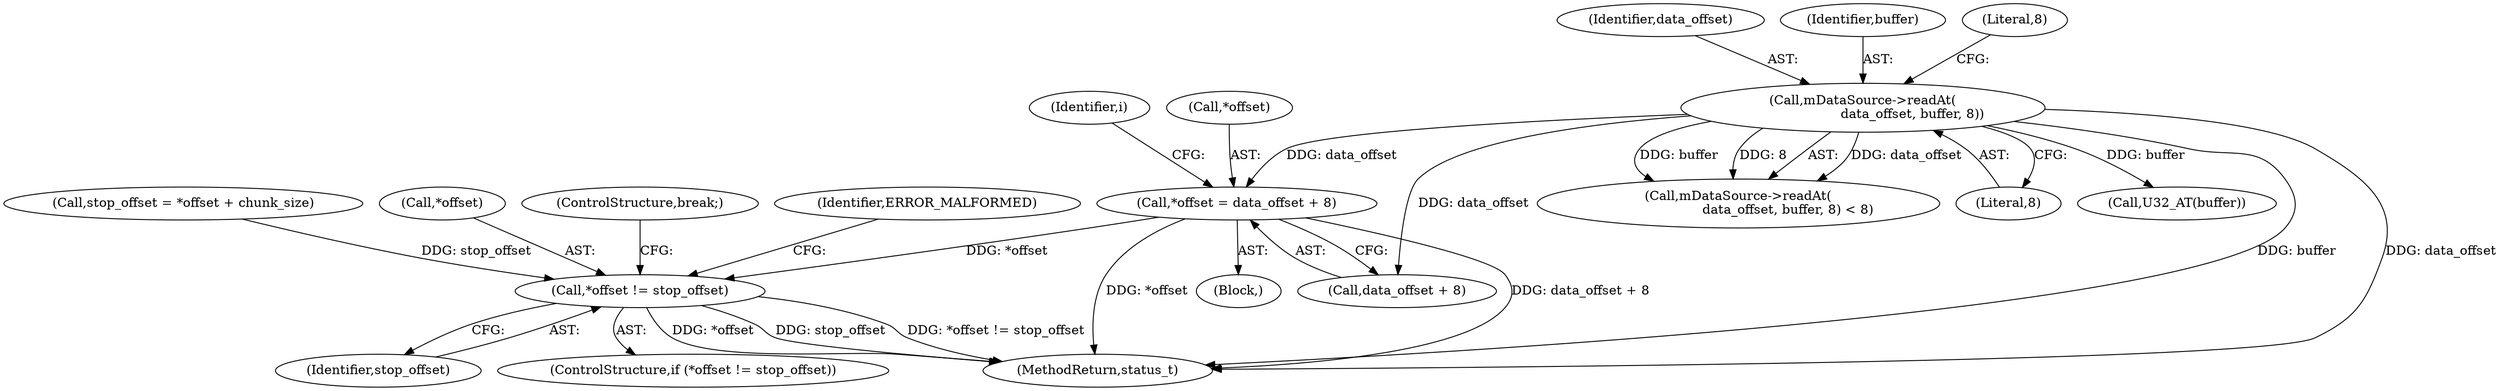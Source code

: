 digraph "0_Android_463a6f807e187828442949d1924e143cf07778c6@pointer" {
"1001449" [label="(Call,*offset = data_offset + 8)"];
"1001388" [label="(Call,mDataSource->readAt(\n                        data_offset, buffer, 8))"];
"1001482" [label="(Call,*offset != stop_offset)"];
"1001485" [label="(Identifier,stop_offset)"];
"1001488" [label="(Identifier,ERROR_MALFORMED)"];
"1001449" [label="(Call,*offset = data_offset + 8)"];
"1001389" [label="(Identifier,data_offset)"];
"1001443" [label="(Call,stop_offset = *offset + chunk_size)"];
"1001450" [label="(Call,*offset)"];
"1001390" [label="(Identifier,buffer)"];
"1001392" [label="(Literal,8)"];
"1001481" [label="(ControlStructure,if (*offset != stop_offset))"];
"1001458" [label="(Identifier,i)"];
"1001483" [label="(Call,*offset)"];
"1001482" [label="(Call,*offset != stop_offset)"];
"1001367" [label="(Block,)"];
"1001391" [label="(Literal,8)"];
"1001452" [label="(Call,data_offset + 8)"];
"1001387" [label="(Call,mDataSource->readAt(\n                        data_offset, buffer, 8) < 8)"];
"1001398" [label="(Call,U32_AT(buffer))"];
"1001489" [label="(ControlStructure,break;)"];
"1001388" [label="(Call,mDataSource->readAt(\n                        data_offset, buffer, 8))"];
"1002911" [label="(MethodReturn,status_t)"];
"1001449" -> "1001367"  [label="AST: "];
"1001449" -> "1001452"  [label="CFG: "];
"1001450" -> "1001449"  [label="AST: "];
"1001452" -> "1001449"  [label="AST: "];
"1001458" -> "1001449"  [label="CFG: "];
"1001449" -> "1002911"  [label="DDG: data_offset + 8"];
"1001449" -> "1002911"  [label="DDG: *offset"];
"1001388" -> "1001449"  [label="DDG: data_offset"];
"1001449" -> "1001482"  [label="DDG: *offset"];
"1001388" -> "1001387"  [label="AST: "];
"1001388" -> "1001391"  [label="CFG: "];
"1001389" -> "1001388"  [label="AST: "];
"1001390" -> "1001388"  [label="AST: "];
"1001391" -> "1001388"  [label="AST: "];
"1001392" -> "1001388"  [label="CFG: "];
"1001388" -> "1002911"  [label="DDG: data_offset"];
"1001388" -> "1002911"  [label="DDG: buffer"];
"1001388" -> "1001387"  [label="DDG: data_offset"];
"1001388" -> "1001387"  [label="DDG: buffer"];
"1001388" -> "1001387"  [label="DDG: 8"];
"1001388" -> "1001398"  [label="DDG: buffer"];
"1001388" -> "1001452"  [label="DDG: data_offset"];
"1001482" -> "1001481"  [label="AST: "];
"1001482" -> "1001485"  [label="CFG: "];
"1001483" -> "1001482"  [label="AST: "];
"1001485" -> "1001482"  [label="AST: "];
"1001488" -> "1001482"  [label="CFG: "];
"1001489" -> "1001482"  [label="CFG: "];
"1001482" -> "1002911"  [label="DDG: *offset"];
"1001482" -> "1002911"  [label="DDG: stop_offset"];
"1001482" -> "1002911"  [label="DDG: *offset != stop_offset"];
"1001443" -> "1001482"  [label="DDG: stop_offset"];
}
